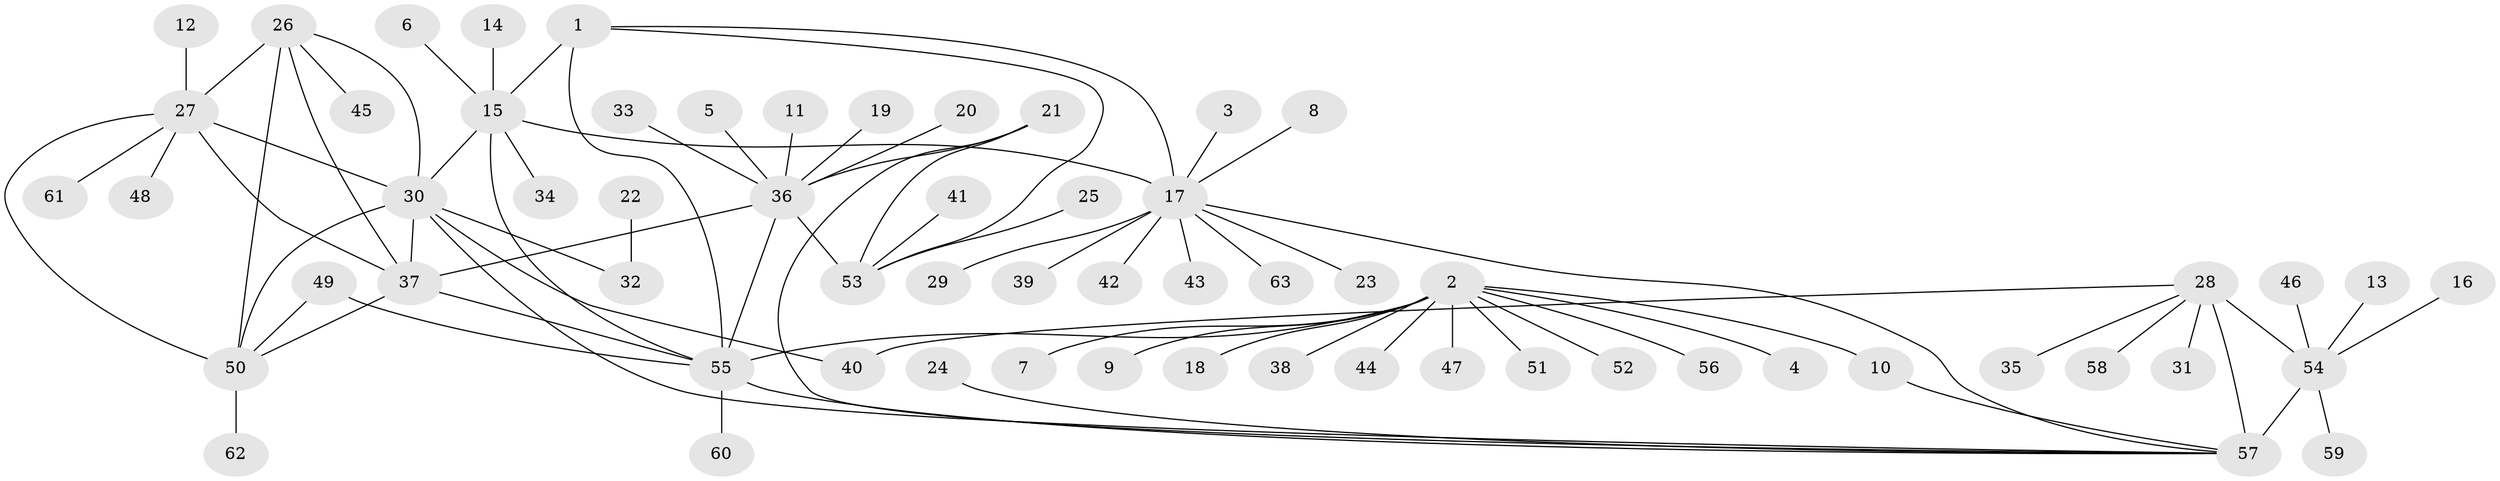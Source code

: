 // original degree distribution, {9: 0.03968253968253968, 13: 0.007936507936507936, 7: 0.047619047619047616, 8: 0.03968253968253968, 5: 0.007936507936507936, 6: 0.03968253968253968, 11: 0.015873015873015872, 10: 0.023809523809523808, 12: 0.015873015873015872, 1: 0.626984126984127, 3: 0.031746031746031744, 2: 0.09523809523809523, 4: 0.007936507936507936}
// Generated by graph-tools (version 1.1) at 2025/02/03/09/25 03:02:47]
// undirected, 63 vertices, 81 edges
graph export_dot {
graph [start="1"]
  node [color=gray90,style=filled];
  1;
  2;
  3;
  4;
  5;
  6;
  7;
  8;
  9;
  10;
  11;
  12;
  13;
  14;
  15;
  16;
  17;
  18;
  19;
  20;
  21;
  22;
  23;
  24;
  25;
  26;
  27;
  28;
  29;
  30;
  31;
  32;
  33;
  34;
  35;
  36;
  37;
  38;
  39;
  40;
  41;
  42;
  43;
  44;
  45;
  46;
  47;
  48;
  49;
  50;
  51;
  52;
  53;
  54;
  55;
  56;
  57;
  58;
  59;
  60;
  61;
  62;
  63;
  1 -- 15 [weight=3.0];
  1 -- 17 [weight=2.0];
  1 -- 53 [weight=1.0];
  1 -- 55 [weight=1.0];
  2 -- 4 [weight=1.0];
  2 -- 7 [weight=1.0];
  2 -- 9 [weight=1.0];
  2 -- 10 [weight=1.0];
  2 -- 18 [weight=1.0];
  2 -- 38 [weight=1.0];
  2 -- 44 [weight=1.0];
  2 -- 47 [weight=1.0];
  2 -- 51 [weight=1.0];
  2 -- 52 [weight=1.0];
  2 -- 55 [weight=8.0];
  2 -- 56 [weight=1.0];
  3 -- 17 [weight=1.0];
  5 -- 36 [weight=1.0];
  6 -- 15 [weight=1.0];
  8 -- 17 [weight=1.0];
  10 -- 57 [weight=1.0];
  11 -- 36 [weight=1.0];
  12 -- 27 [weight=1.0];
  13 -- 54 [weight=1.0];
  14 -- 15 [weight=1.0];
  15 -- 17 [weight=6.0];
  15 -- 30 [weight=1.0];
  15 -- 34 [weight=1.0];
  15 -- 55 [weight=1.0];
  16 -- 54 [weight=1.0];
  17 -- 23 [weight=1.0];
  17 -- 29 [weight=1.0];
  17 -- 39 [weight=1.0];
  17 -- 42 [weight=1.0];
  17 -- 43 [weight=1.0];
  17 -- 57 [weight=1.0];
  17 -- 63 [weight=1.0];
  19 -- 36 [weight=1.0];
  20 -- 36 [weight=1.0];
  21 -- 36 [weight=2.0];
  21 -- 53 [weight=3.0];
  21 -- 57 [weight=1.0];
  22 -- 32 [weight=1.0];
  24 -- 57 [weight=1.0];
  25 -- 53 [weight=1.0];
  26 -- 27 [weight=2.0];
  26 -- 30 [weight=1.0];
  26 -- 37 [weight=1.0];
  26 -- 45 [weight=1.0];
  26 -- 50 [weight=1.0];
  27 -- 30 [weight=2.0];
  27 -- 37 [weight=2.0];
  27 -- 48 [weight=1.0];
  27 -- 50 [weight=2.0];
  27 -- 61 [weight=1.0];
  28 -- 31 [weight=1.0];
  28 -- 35 [weight=1.0];
  28 -- 40 [weight=1.0];
  28 -- 54 [weight=1.0];
  28 -- 57 [weight=4.0];
  28 -- 58 [weight=1.0];
  30 -- 32 [weight=1.0];
  30 -- 37 [weight=1.0];
  30 -- 40 [weight=1.0];
  30 -- 50 [weight=1.0];
  30 -- 57 [weight=1.0];
  33 -- 36 [weight=1.0];
  36 -- 37 [weight=1.0];
  36 -- 53 [weight=6.0];
  36 -- 55 [weight=1.0];
  37 -- 50 [weight=1.0];
  37 -- 55 [weight=1.0];
  41 -- 53 [weight=1.0];
  46 -- 54 [weight=1.0];
  49 -- 50 [weight=1.0];
  49 -- 55 [weight=1.0];
  50 -- 62 [weight=1.0];
  54 -- 57 [weight=4.0];
  54 -- 59 [weight=1.0];
  55 -- 57 [weight=1.0];
  55 -- 60 [weight=1.0];
}
